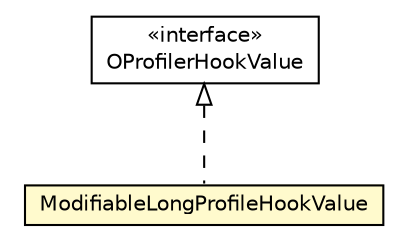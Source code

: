 #!/usr/local/bin/dot
#
# Class diagram 
# Generated by UMLGraph version R5_6-24-gf6e263 (http://www.umlgraph.org/)
#

digraph G {
	edge [fontname="Helvetica",fontsize=10,labelfontname="Helvetica",labelfontsize=10];
	node [fontname="Helvetica",fontsize=10,shape=plaintext];
	nodesep=0.25;
	ranksep=0.5;
	// com.orientechnologies.common.profiler.OAbstractProfiler.OProfilerHookValue
	c1355360 [label=<<table title="com.orientechnologies.common.profiler.OAbstractProfiler.OProfilerHookValue" border="0" cellborder="1" cellspacing="0" cellpadding="2" port="p" href="./OAbstractProfiler.OProfilerHookValue.html">
		<tr><td><table border="0" cellspacing="0" cellpadding="1">
<tr><td align="center" balign="center"> &#171;interface&#187; </td></tr>
<tr><td align="center" balign="center"> OProfilerHookValue </td></tr>
		</table></td></tr>
		</table>>, URL="./OAbstractProfiler.OProfilerHookValue.html", fontname="Helvetica", fontcolor="black", fontsize=10.0];
	// com.orientechnologies.common.profiler.ModifiableLongProfileHookValue
	c1355364 [label=<<table title="com.orientechnologies.common.profiler.ModifiableLongProfileHookValue" border="0" cellborder="1" cellspacing="0" cellpadding="2" port="p" bgcolor="lemonChiffon" href="./ModifiableLongProfileHookValue.html">
		<tr><td><table border="0" cellspacing="0" cellpadding="1">
<tr><td align="center" balign="center"> ModifiableLongProfileHookValue </td></tr>
		</table></td></tr>
		</table>>, URL="./ModifiableLongProfileHookValue.html", fontname="Helvetica", fontcolor="black", fontsize=10.0];
	//com.orientechnologies.common.profiler.ModifiableLongProfileHookValue implements com.orientechnologies.common.profiler.OAbstractProfiler.OProfilerHookValue
	c1355360:p -> c1355364:p [dir=back,arrowtail=empty,style=dashed];
}


